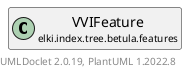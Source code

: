 @startuml
    remove .*\.(Instance|Par|Parameterizer|Factory)$
    set namespaceSeparator none
    hide empty fields
    hide empty methods

    class "<size:14>VVIFeature.Factory\n<size:10>elki.index.tree.betula.features" as elki.index.tree.betula.features.VVIFeature.Factory [[VVIFeature.Factory.html]] {
        {static} +STATIC: Factory
        +make(int): VVIFeature
    }

    interface "<size:14>ClusterFeature.Factory\n<size:10>elki.index.tree.betula.features" as elki.index.tree.betula.features.ClusterFeature.Factory<VVIFeature> [[ClusterFeature.Factory.html]] {
        {abstract} +make(int): VVIFeature
    }
    class "<size:14>VVIFeature\n<size:10>elki.index.tree.betula.features" as elki.index.tree.betula.features.VVIFeature [[VVIFeature.html]]
    class "<size:14>VVIFeature.Factory.Par\n<size:10>elki.index.tree.betula.features" as elki.index.tree.betula.features.VVIFeature.Factory.Par [[VVIFeature.Factory.Par.html]]

    elki.index.tree.betula.features.ClusterFeature.Factory <|.. elki.index.tree.betula.features.VVIFeature.Factory
    elki.index.tree.betula.features.VVIFeature +-- elki.index.tree.betula.features.VVIFeature.Factory
    elki.index.tree.betula.features.VVIFeature.Factory +-- elki.index.tree.betula.features.VVIFeature.Factory.Par

    center footer UMLDoclet 2.0.19, PlantUML 1.2022.8
@enduml
